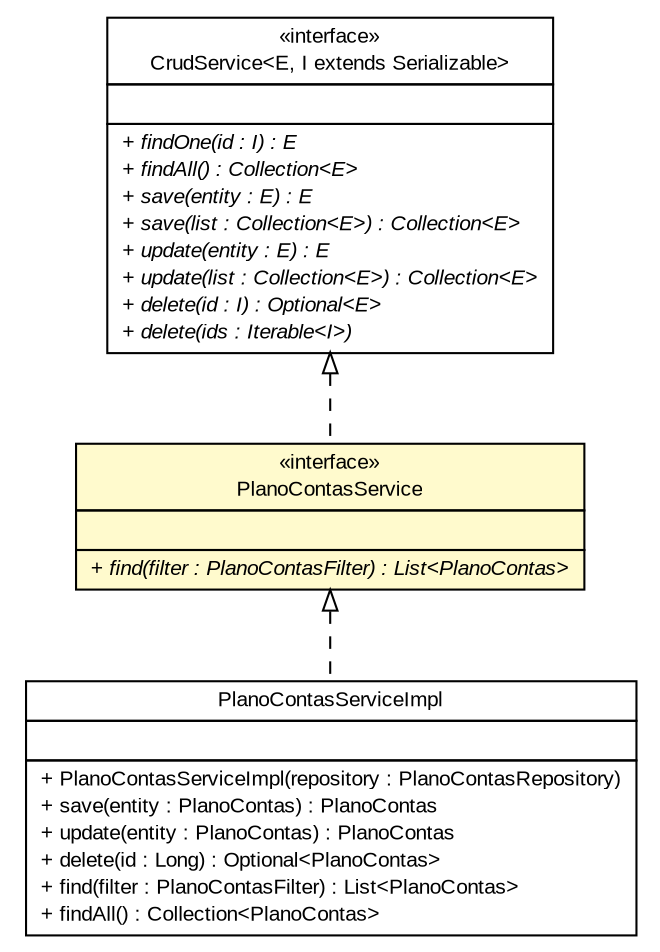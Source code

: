 #!/usr/local/bin/dot
#
# Class diagram 
# Generated by UMLGraph version R5_6 (http://www.umlgraph.org/)
#

digraph G {
	edge [fontname="arial",fontsize=10,labelfontname="arial",labelfontsize=10];
	node [fontname="arial",fontsize=10,shape=plaintext];
	nodesep=0.25;
	ranksep=0.5;
	// br.gov.to.sefaz.business.service.CrudService<E, I extends java.io.Serializable>
	c850766 [label=<<table title="br.gov.to.sefaz.business.service.CrudService" border="0" cellborder="1" cellspacing="0" cellpadding="2" port="p" href="../../../../business/service/CrudService.html">
		<tr><td><table border="0" cellspacing="0" cellpadding="1">
<tr><td align="center" balign="center"> &#171;interface&#187; </td></tr>
<tr><td align="center" balign="center"> CrudService&lt;E, I extends Serializable&gt; </td></tr>
		</table></td></tr>
		<tr><td><table border="0" cellspacing="0" cellpadding="1">
<tr><td align="left" balign="left">  </td></tr>
		</table></td></tr>
		<tr><td><table border="0" cellspacing="0" cellpadding="1">
<tr><td align="left" balign="left"><font face="arial italic" point-size="10.0"> + findOne(id : I) : E </font></td></tr>
<tr><td align="left" balign="left"><font face="arial italic" point-size="10.0"> + findAll() : Collection&lt;E&gt; </font></td></tr>
<tr><td align="left" balign="left"><font face="arial italic" point-size="10.0"> + save(entity : E) : E </font></td></tr>
<tr><td align="left" balign="left"><font face="arial italic" point-size="10.0"> + save(list : Collection&lt;E&gt;) : Collection&lt;E&gt; </font></td></tr>
<tr><td align="left" balign="left"><font face="arial italic" point-size="10.0"> + update(entity : E) : E </font></td></tr>
<tr><td align="left" balign="left"><font face="arial italic" point-size="10.0"> + update(list : Collection&lt;E&gt;) : Collection&lt;E&gt; </font></td></tr>
<tr><td align="left" balign="left"><font face="arial italic" point-size="10.0"> + delete(id : I) : Optional&lt;E&gt; </font></td></tr>
<tr><td align="left" balign="left"><font face="arial italic" point-size="10.0"> + delete(ids : Iterable&lt;I&gt;) </font></td></tr>
		</table></td></tr>
		</table>>, URL="../../../../business/service/CrudService.html", fontname="arial", fontcolor="black", fontsize=10.0];
	// br.gov.to.sefaz.arr.parametros.business.service.PlanoContasService
	c851161 [label=<<table title="br.gov.to.sefaz.arr.parametros.business.service.PlanoContasService" border="0" cellborder="1" cellspacing="0" cellpadding="2" port="p" bgcolor="lemonChiffon" href="./PlanoContasService.html">
		<tr><td><table border="0" cellspacing="0" cellpadding="1">
<tr><td align="center" balign="center"> &#171;interface&#187; </td></tr>
<tr><td align="center" balign="center"> PlanoContasService </td></tr>
		</table></td></tr>
		<tr><td><table border="0" cellspacing="0" cellpadding="1">
<tr><td align="left" balign="left">  </td></tr>
		</table></td></tr>
		<tr><td><table border="0" cellspacing="0" cellpadding="1">
<tr><td align="left" balign="left"><font face="arial italic" point-size="10.0"> + find(filter : PlanoContasFilter) : List&lt;PlanoContas&gt; </font></td></tr>
		</table></td></tr>
		</table>>, URL="./PlanoContasService.html", fontname="arial", fontcolor="black", fontsize=10.0];
	// br.gov.to.sefaz.arr.parametros.business.service.impl.PlanoContasServiceImpl
	c851188 [label=<<table title="br.gov.to.sefaz.arr.parametros.business.service.impl.PlanoContasServiceImpl" border="0" cellborder="1" cellspacing="0" cellpadding="2" port="p" href="./impl/PlanoContasServiceImpl.html">
		<tr><td><table border="0" cellspacing="0" cellpadding="1">
<tr><td align="center" balign="center"> PlanoContasServiceImpl </td></tr>
		</table></td></tr>
		<tr><td><table border="0" cellspacing="0" cellpadding="1">
<tr><td align="left" balign="left">  </td></tr>
		</table></td></tr>
		<tr><td><table border="0" cellspacing="0" cellpadding="1">
<tr><td align="left" balign="left"> + PlanoContasServiceImpl(repository : PlanoContasRepository) </td></tr>
<tr><td align="left" balign="left"> + save(entity : PlanoContas) : PlanoContas </td></tr>
<tr><td align="left" balign="left"> + update(entity : PlanoContas) : PlanoContas </td></tr>
<tr><td align="left" balign="left"> + delete(id : Long) : Optional&lt;PlanoContas&gt; </td></tr>
<tr><td align="left" balign="left"> + find(filter : PlanoContasFilter) : List&lt;PlanoContas&gt; </td></tr>
<tr><td align="left" balign="left"> + findAll() : Collection&lt;PlanoContas&gt; </td></tr>
		</table></td></tr>
		</table>>, URL="./impl/PlanoContasServiceImpl.html", fontname="arial", fontcolor="black", fontsize=10.0];
	//br.gov.to.sefaz.arr.parametros.business.service.PlanoContasService implements br.gov.to.sefaz.business.service.CrudService<E, I extends java.io.Serializable>
	c850766:p -> c851161:p [dir=back,arrowtail=empty,style=dashed];
	//br.gov.to.sefaz.arr.parametros.business.service.impl.PlanoContasServiceImpl implements br.gov.to.sefaz.arr.parametros.business.service.PlanoContasService
	c851161:p -> c851188:p [dir=back,arrowtail=empty,style=dashed];
}

